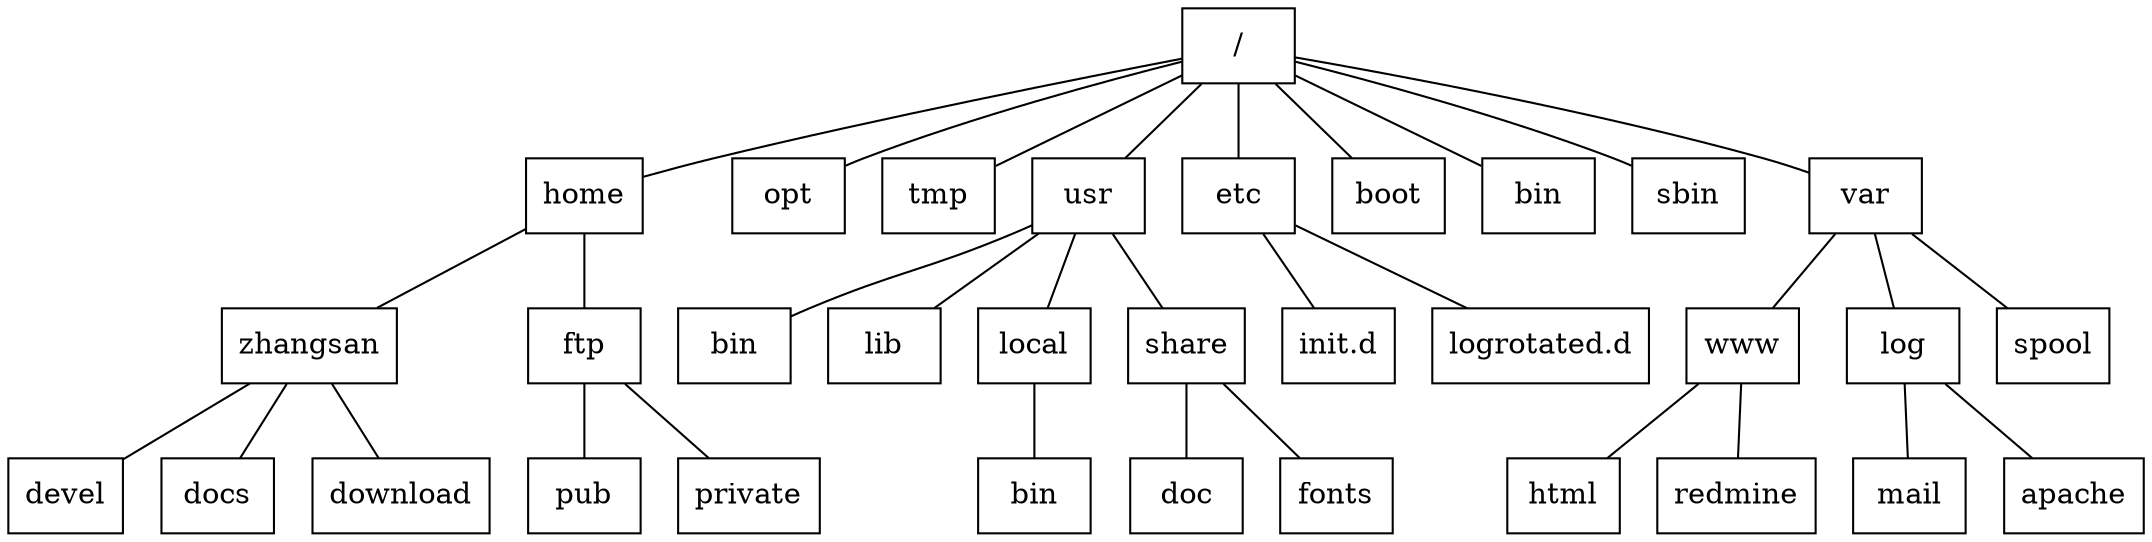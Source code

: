 graph G {
    node[shape="box"];
    root[label="/"];
    usr_bin[label="bin"];
    usr_local_bin[label="bin"];
    usr_lib[label="lib"];
    init_d[label="init.d"];
    logrotated_d[label="logrotated.d"];
    root--home;
    root--opt;
    root--tmp;
    root--usr;
    root--etc;
    root--boot;
    root--bin;
    root--sbin;
    root--var;

    usr--local--usr_local_bin;
    usr--usr_bin;
    usr--share--doc;
    share--fonts;
    usr--usr_lib;

    home--zhangsan--devel;
    zhangsan--docs;
    zhangsan--download;
    home--ftp--pub;
    ftp--private;
    
    var--www--html;
    www--redmine;
    var--log--mail;
    log--apache;
    var--spool;

    etc--init_d;
    etc--logrotated_d;

    {rank=same;home,usr,etc;}
    {rank=same;local,usr_bin,share,usr_lib}

}
